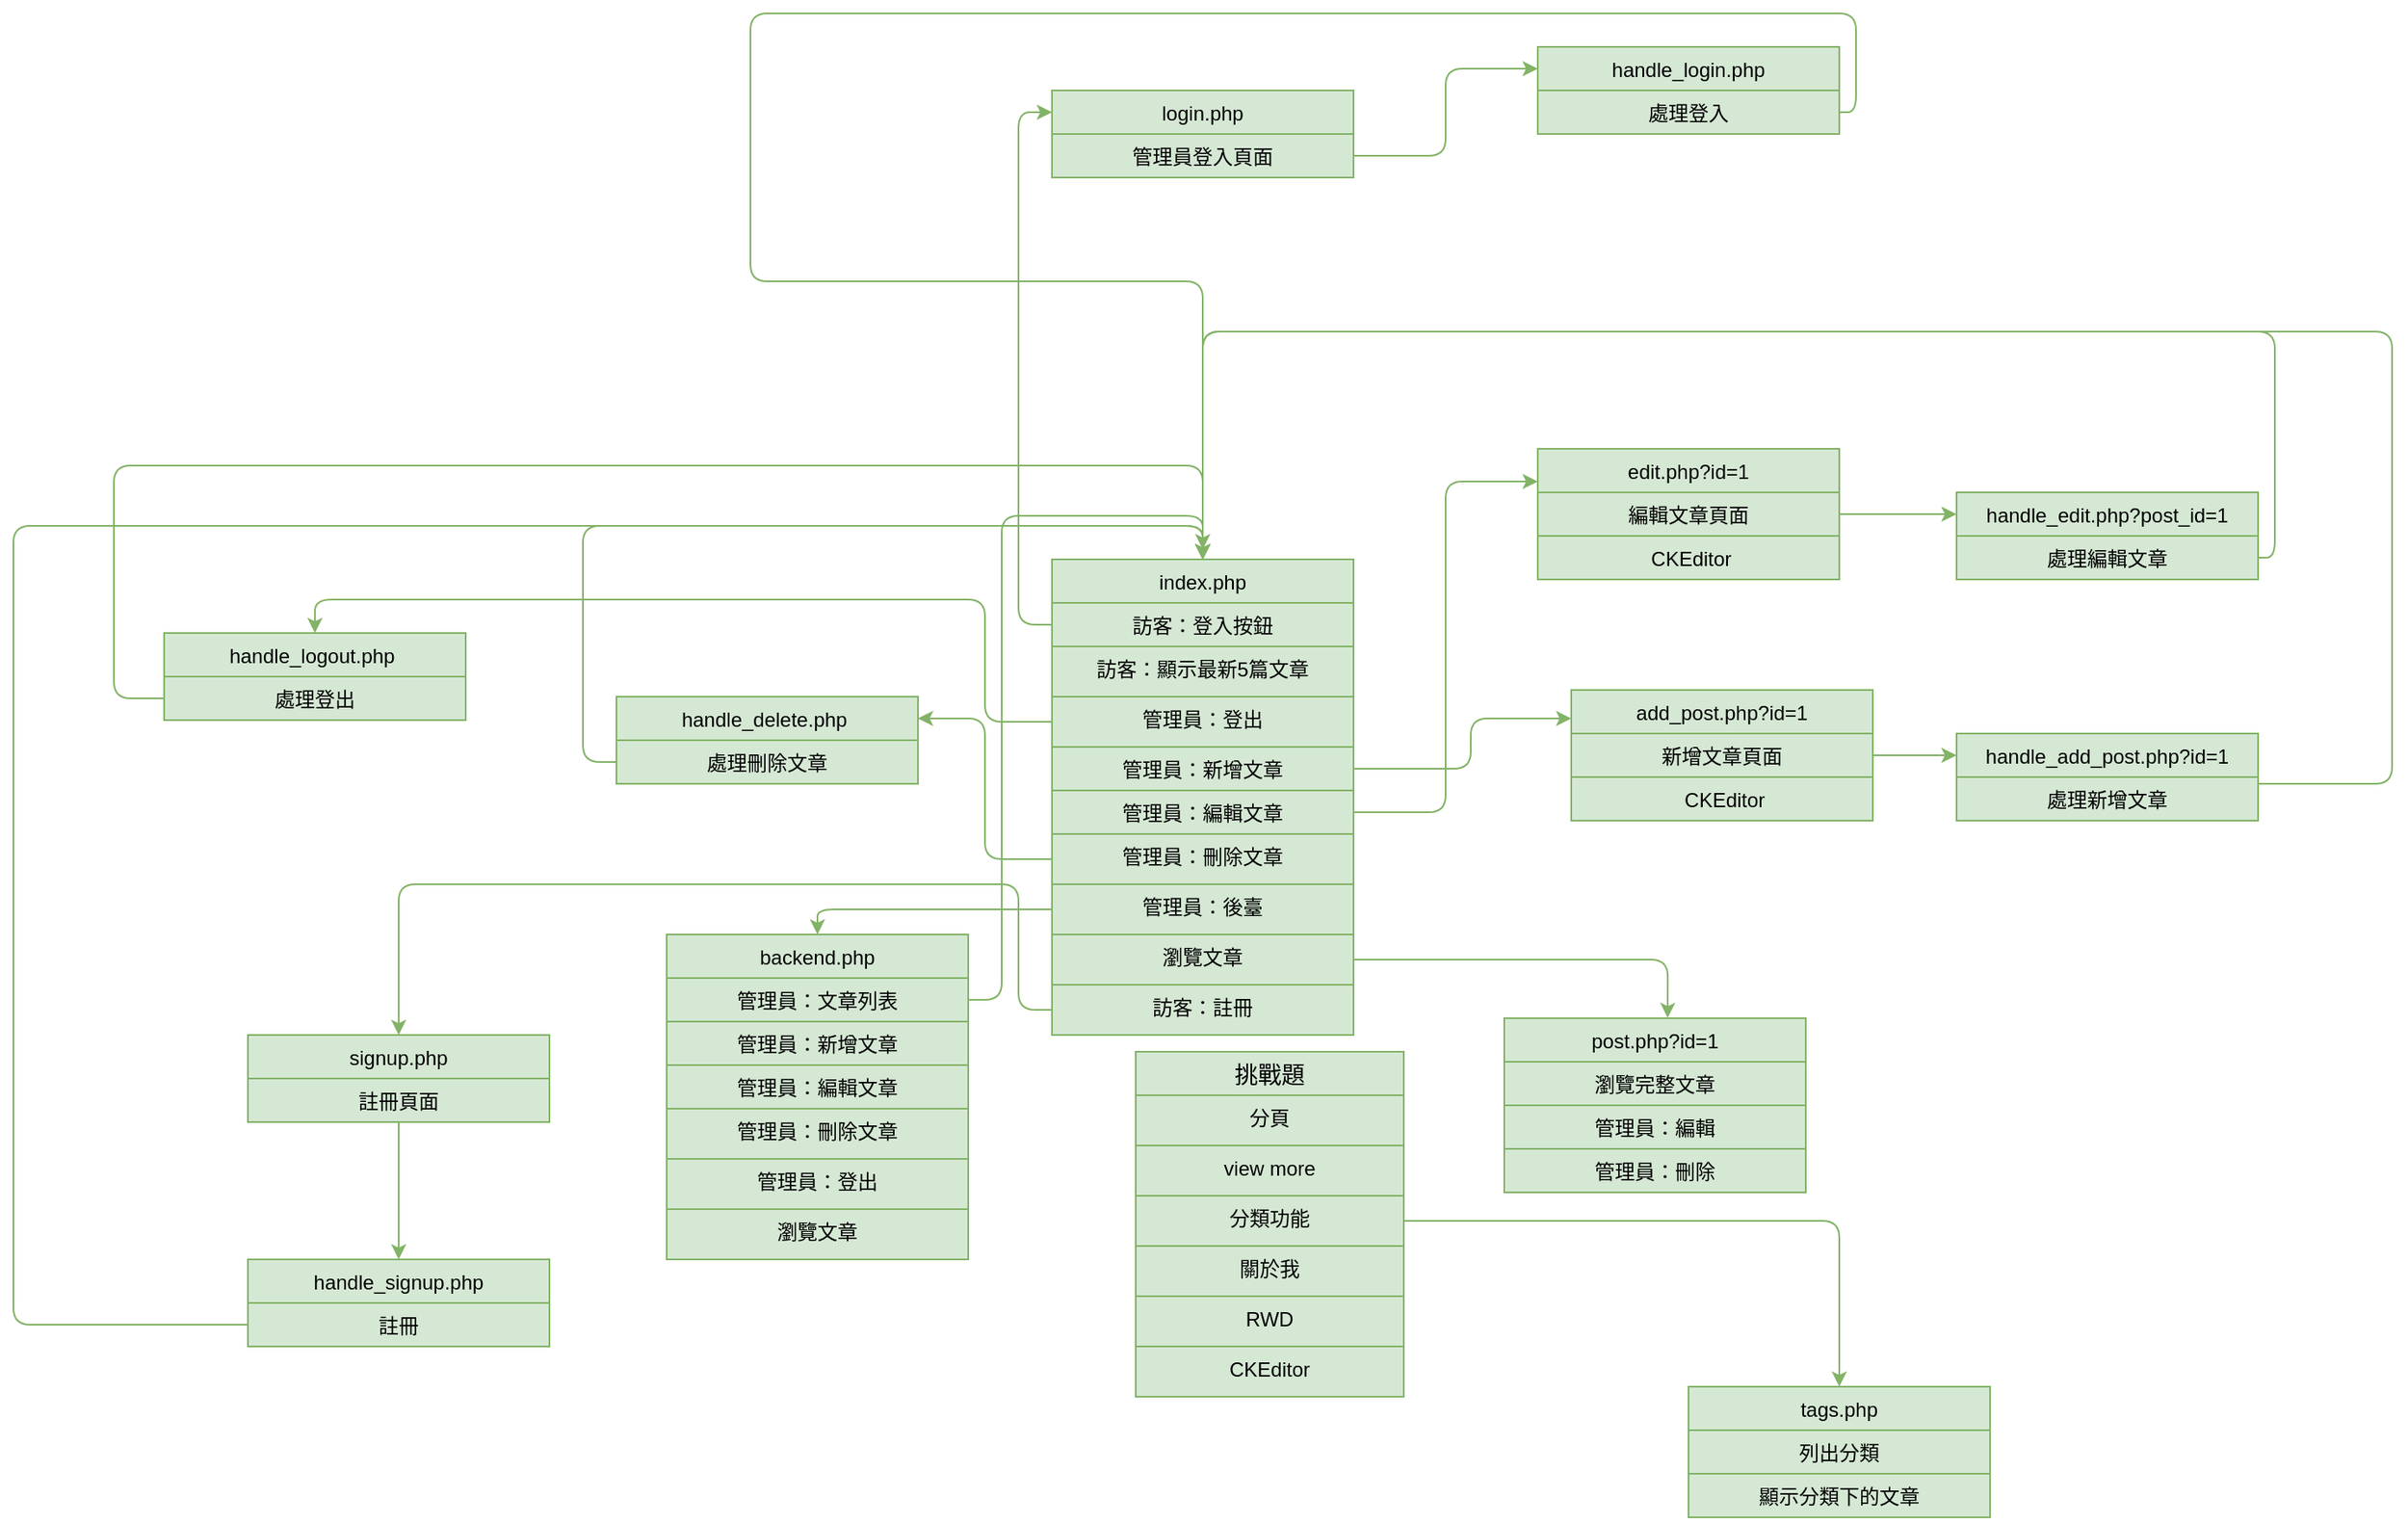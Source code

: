 <mxfile version="14.8.1" type="device" pages="2"><diagram id="R2lEEEUBdFMjLlhIrx00" name="網站架構"><mxGraphModel dx="1888" dy="636" grid="1" gridSize="10" guides="1" tooltips="1" connect="1" arrows="1" fold="1" page="1" pageScale="1" pageWidth="850" pageHeight="1100" math="0" shadow="0" extFonts="Permanent Marker^https://fonts.googleapis.com/css?family=Permanent+Marker"><root><mxCell id="0"/><mxCell id="1" parent="0"/><mxCell id="RwLB8uey83T-ippeJA4s-29" value="index.php" style="swimlane;fontStyle=0;childLayout=stackLayout;horizontal=1;startSize=26;horizontalStack=0;resizeParent=1;resizeParentMax=0;resizeLast=0;collapsible=1;marginBottom=0;labelBackgroundColor=none;verticalAlign=middle;strokeColor=#82b366;align=center;fillColor=#D5E8D4;" parent="1" vertex="1"><mxGeometry x="310" y="416" width="180" height="284" as="geometry"/></mxCell><mxCell id="RwLB8uey83T-ippeJA4s-30" value="訪客：登入按鈕" style="text;strokeColor=#82b366;align=center;verticalAlign=top;spacingLeft=4;spacingRight=4;overflow=hidden;rotatable=0;points=[[0,0.5],[1,0.5]];portConstraint=eastwest;horizontal=1;fillColor=#D5E8D4;" parent="RwLB8uey83T-ippeJA4s-29" vertex="1"><mxGeometry y="26" width="180" height="26" as="geometry"/></mxCell><mxCell id="RwLB8uey83T-ippeJA4s-135" value="訪客：顯示最新5篇文章" style="text;spacingLeft=4;spacingRight=4;overflow=hidden;rotatable=0;points=[[0,0.5],[1,0.5]];portConstraint=eastwest;fontSize=12;verticalAlign=top;fillColor=#D5E8D4;align=center;strokeColor=#82B366;" parent="RwLB8uey83T-ippeJA4s-29" vertex="1"><mxGeometry y="52" width="180" height="30" as="geometry"/></mxCell><mxCell id="RwLB8uey83T-ippeJA4s-160" value="管理員：登出" style="text;spacingLeft=4;spacingRight=4;overflow=hidden;rotatable=0;points=[[0,0.5],[1,0.5]];portConstraint=eastwest;fontSize=12;verticalAlign=top;fillColor=#D5E8D4;align=center;strokeColor=#82B366;" parent="RwLB8uey83T-ippeJA4s-29" vertex="1"><mxGeometry y="82" width="180" height="30" as="geometry"/></mxCell><mxCell id="RwLB8uey83T-ippeJA4s-31" value="管理員：新增文章" style="text;strokeColor=#82b366;align=center;verticalAlign=top;spacingLeft=4;spacingRight=4;overflow=hidden;rotatable=0;points=[[0,0.5],[1,0.5]];portConstraint=eastwest;horizontal=1;fillColor=#D5E8D4;" parent="RwLB8uey83T-ippeJA4s-29" vertex="1"><mxGeometry y="112" width="180" height="26" as="geometry"/></mxCell><mxCell id="RwLB8uey83T-ippeJA4s-32" value="管理員：編輯文章" style="text;strokeColor=#82b366;align=center;verticalAlign=top;spacingLeft=4;spacingRight=4;overflow=hidden;rotatable=0;points=[[0,0.5],[1,0.5]];portConstraint=eastwest;horizontal=1;fillColor=#D5E8D4;" parent="RwLB8uey83T-ippeJA4s-29" vertex="1"><mxGeometry y="138" width="180" height="26" as="geometry"/></mxCell><mxCell id="RwLB8uey83T-ippeJA4s-59" value="管理員：刪除文章" style="text;spacingLeft=4;spacingRight=4;overflow=hidden;rotatable=0;points=[[0,0.5],[1,0.5]];portConstraint=eastwest;fontSize=12;verticalAlign=top;fillColor=#D5E8D4;align=center;strokeColor=#82B366;" parent="RwLB8uey83T-ippeJA4s-29" vertex="1"><mxGeometry y="164" width="180" height="30" as="geometry"/></mxCell><mxCell id="RwLB8uey83T-ippeJA4s-144" value="管理員：後臺" style="text;spacingLeft=4;spacingRight=4;overflow=hidden;rotatable=0;points=[[0,0.5],[1,0.5]];portConstraint=eastwest;fontSize=12;verticalAlign=top;fillColor=#D5E8D4;align=center;strokeColor=#82B366;" parent="RwLB8uey83T-ippeJA4s-29" vertex="1"><mxGeometry y="194" width="180" height="30" as="geometry"/></mxCell><mxCell id="RwLB8uey83T-ippeJA4s-165" value="瀏覽文章" style="text;spacingLeft=4;spacingRight=4;overflow=hidden;rotatable=0;points=[[0,0.5],[1,0.5]];portConstraint=eastwest;fontSize=12;verticalAlign=top;fillColor=#D5E8D4;align=center;strokeColor=#82B366;" parent="RwLB8uey83T-ippeJA4s-29" vertex="1"><mxGeometry y="224" width="180" height="30" as="geometry"/></mxCell><mxCell id="0w_MD0FlhSMhNovLp6WQ-1" value="訪客：註冊" style="text;spacingLeft=4;spacingRight=4;overflow=hidden;rotatable=0;points=[[0,0.5],[1,0.5]];portConstraint=eastwest;fontSize=12;verticalAlign=top;fillColor=#D5E8D4;align=center;strokeColor=#82B366;" vertex="1" parent="RwLB8uey83T-ippeJA4s-29"><mxGeometry y="254" width="180" height="30" as="geometry"/></mxCell><mxCell id="RwLB8uey83T-ippeJA4s-62" value="login.php" style="swimlane;fontStyle=0;childLayout=stackLayout;horizontal=1;startSize=26;horizontalStack=0;resizeParent=1;resizeParentMax=0;resizeLast=0;collapsible=1;marginBottom=0;labelBackgroundColor=none;verticalAlign=middle;strokeColor=#82b366;align=center;fillColor=#D5E8D4;" parent="1" vertex="1"><mxGeometry x="310" y="136" width="180" height="52" as="geometry"/></mxCell><mxCell id="RwLB8uey83T-ippeJA4s-63" value="管理員登入頁面" style="text;strokeColor=#82b366;align=center;verticalAlign=top;spacingLeft=4;spacingRight=4;overflow=hidden;rotatable=0;points=[[0,0.5],[1,0.5]];portConstraint=eastwest;horizontal=1;fillColor=#D5E8D4;" parent="RwLB8uey83T-ippeJA4s-62" vertex="1"><mxGeometry y="26" width="180" height="26" as="geometry"/></mxCell><mxCell id="RwLB8uey83T-ippeJA4s-74" value="" style="edgeStyle=elbowEdgeStyle;elbow=vertical;endArrow=classic;html=1;startSize=26;strokeColor=#82B366;entryX=0;entryY=0.25;entryDx=0;entryDy=0;exitX=0;exitY=0.5;exitDx=0;exitDy=0;" parent="1" source="RwLB8uey83T-ippeJA4s-30" target="RwLB8uey83T-ippeJA4s-62" edge="1"><mxGeometry width="50" height="50" relative="1" as="geometry"><mxPoint x="260" y="162" as="sourcePoint"/><mxPoint x="450" y="220" as="targetPoint"/><Array as="points"><mxPoint x="290" y="149"/></Array></mxGeometry></mxCell><mxCell id="RwLB8uey83T-ippeJA4s-75" value="handle_login.php" style="swimlane;fontStyle=0;childLayout=stackLayout;horizontal=1;startSize=26;horizontalStack=0;resizeParent=1;resizeParentMax=0;resizeLast=0;collapsible=1;marginBottom=0;labelBackgroundColor=none;verticalAlign=middle;strokeColor=#82b366;align=center;fillColor=#D5E8D4;" parent="1" vertex="1"><mxGeometry x="600" y="110" width="180" height="52" as="geometry"/></mxCell><mxCell id="RwLB8uey83T-ippeJA4s-76" value="處理登入" style="text;strokeColor=#82b366;align=center;verticalAlign=top;spacingLeft=4;spacingRight=4;overflow=hidden;rotatable=0;points=[[0,0.5],[1,0.5]];portConstraint=eastwest;horizontal=1;fillColor=#D5E8D4;" parent="RwLB8uey83T-ippeJA4s-75" vertex="1"><mxGeometry y="26" width="180" height="26" as="geometry"/></mxCell><mxCell id="RwLB8uey83T-ippeJA4s-77" value="" style="edgeStyle=orthogonalEdgeStyle;rounded=1;orthogonalLoop=1;jettySize=auto;html=1;endArrow=classic;endFill=1;startSize=26;strokeColor=#82B366;entryX=0;entryY=0.25;entryDx=0;entryDy=0;" parent="1" source="RwLB8uey83T-ippeJA4s-63" target="RwLB8uey83T-ippeJA4s-75" edge="1"><mxGeometry relative="1" as="geometry"/></mxCell><mxCell id="RwLB8uey83T-ippeJA4s-82" style="edgeStyle=orthogonalEdgeStyle;rounded=1;orthogonalLoop=1;jettySize=auto;html=1;entryX=0.5;entryY=0;entryDx=0;entryDy=0;endArrow=classic;endFill=1;startSize=26;strokeColor=#82B366;" parent="1" source="RwLB8uey83T-ippeJA4s-76" target="RwLB8uey83T-ippeJA4s-29" edge="1"><mxGeometry relative="1" as="geometry"><Array as="points"><mxPoint x="790" y="149"/><mxPoint x="790" y="90"/><mxPoint x="130" y="90"/><mxPoint x="130" y="250"/><mxPoint x="400" y="250"/></Array></mxGeometry></mxCell><mxCell id="RwLB8uey83T-ippeJA4s-83" value="edit.php?id=1" style="swimlane;fontStyle=0;childLayout=stackLayout;horizontal=1;startSize=26;horizontalStack=0;resizeParent=1;resizeParentMax=0;resizeLast=0;collapsible=1;marginBottom=0;labelBackgroundColor=none;verticalAlign=middle;strokeColor=#82b366;align=center;fillColor=#D5E8D4;" parent="1" vertex="1"><mxGeometry x="600" y="350" width="180" height="78" as="geometry"/></mxCell><mxCell id="RwLB8uey83T-ippeJA4s-84" value="編輯文章頁面" style="text;strokeColor=#82b366;align=center;verticalAlign=top;spacingLeft=4;spacingRight=4;overflow=hidden;rotatable=0;points=[[0,0.5],[1,0.5]];portConstraint=eastwest;horizontal=1;fillColor=#D5E8D4;" parent="RwLB8uey83T-ippeJA4s-83" vertex="1"><mxGeometry y="26" width="180" height="26" as="geometry"/></mxCell><mxCell id="RwLB8uey83T-ippeJA4s-128" value=" CKEditor" style="text;strokeColor=#82b366;align=center;verticalAlign=top;spacingLeft=4;spacingRight=4;overflow=hidden;rotatable=0;points=[[0,0.5],[1,0.5]];portConstraint=eastwest;horizontal=1;fillColor=#D5E8D4;" parent="RwLB8uey83T-ippeJA4s-83" vertex="1"><mxGeometry y="52" width="180" height="26" as="geometry"/></mxCell><mxCell id="RwLB8uey83T-ippeJA4s-105" style="edgeStyle=orthogonalEdgeStyle;rounded=1;orthogonalLoop=1;jettySize=auto;html=1;exitX=1;exitY=0.5;exitDx=0;exitDy=0;endArrow=classic;endFill=1;startSize=26;strokeColor=#82B366;entryX=0;entryY=0.25;entryDx=0;entryDy=0;" parent="1" source="RwLB8uey83T-ippeJA4s-32" target="RwLB8uey83T-ippeJA4s-83" edge="1"><mxGeometry relative="1" as="geometry"/></mxCell><mxCell id="RwLB8uey83T-ippeJA4s-111" style="edgeStyle=orthogonalEdgeStyle;rounded=1;orthogonalLoop=1;jettySize=auto;html=1;entryX=0.5;entryY=0;entryDx=0;entryDy=0;endArrow=classic;endFill=1;startSize=26;strokeColor=#82B366;exitX=1;exitY=0.75;exitDx=0;exitDy=0;" parent="1" source="RwLB8uey83T-ippeJA4s-107" target="RwLB8uey83T-ippeJA4s-29" edge="1"><mxGeometry relative="1" as="geometry"><Array as="points"><mxPoint x="1040" y="415"/><mxPoint x="1040" y="280"/><mxPoint x="400" y="280"/></Array></mxGeometry></mxCell><mxCell id="RwLB8uey83T-ippeJA4s-107" value="handle_edit.php?post_id=1" style="swimlane;fontStyle=0;childLayout=stackLayout;horizontal=1;startSize=26;horizontalStack=0;resizeParent=1;resizeParentMax=0;resizeLast=0;collapsible=1;marginBottom=0;labelBackgroundColor=none;verticalAlign=middle;strokeColor=#82b366;align=center;fillColor=#D5E8D4;" parent="1" vertex="1"><mxGeometry x="850" y="376" width="180" height="52" as="geometry"/></mxCell><mxCell id="RwLB8uey83T-ippeJA4s-108" value="處理編輯文章" style="text;strokeColor=#82b366;align=center;verticalAlign=top;spacingLeft=4;spacingRight=4;overflow=hidden;rotatable=0;points=[[0,0.5],[1,0.5]];portConstraint=eastwest;horizontal=1;fillColor=#D5E8D4;" parent="RwLB8uey83T-ippeJA4s-107" vertex="1"><mxGeometry y="26" width="180" height="26" as="geometry"/></mxCell><mxCell id="RwLB8uey83T-ippeJA4s-109" style="edgeStyle=orthogonalEdgeStyle;rounded=1;orthogonalLoop=1;jettySize=auto;html=1;entryX=0;entryY=0.25;entryDx=0;entryDy=0;endArrow=classic;endFill=1;startSize=26;strokeColor=#82B366;" parent="1" source="RwLB8uey83T-ippeJA4s-84" target="RwLB8uey83T-ippeJA4s-107" edge="1"><mxGeometry relative="1" as="geometry"/></mxCell><mxCell id="RwLB8uey83T-ippeJA4s-112" value="handle_delete.php " style="swimlane;fontStyle=0;childLayout=stackLayout;horizontal=1;startSize=26;horizontalStack=0;resizeParent=1;resizeParentMax=0;resizeLast=0;collapsible=1;marginBottom=0;labelBackgroundColor=none;verticalAlign=middle;strokeColor=#82b366;align=center;fillColor=#D5E8D4;" parent="1" vertex="1"><mxGeometry x="50" y="498" width="180" height="52" as="geometry"/></mxCell><mxCell id="RwLB8uey83T-ippeJA4s-113" value="處理刪除文章" style="text;strokeColor=#82b366;align=center;verticalAlign=top;spacingLeft=4;spacingRight=4;overflow=hidden;rotatable=0;points=[[0,0.5],[1,0.5]];portConstraint=eastwest;horizontal=1;fillColor=#D5E8D4;" parent="RwLB8uey83T-ippeJA4s-112" vertex="1"><mxGeometry y="26" width="180" height="26" as="geometry"/></mxCell><mxCell id="RwLB8uey83T-ippeJA4s-114" style="edgeStyle=orthogonalEdgeStyle;rounded=1;orthogonalLoop=1;jettySize=auto;html=1;exitX=0;exitY=0.5;exitDx=0;exitDy=0;entryX=1;entryY=0.25;entryDx=0;entryDy=0;endArrow=classic;endFill=1;startSize=26;strokeColor=#82B366;" parent="1" source="RwLB8uey83T-ippeJA4s-59" target="RwLB8uey83T-ippeJA4s-112" edge="1"><mxGeometry relative="1" as="geometry"/></mxCell><mxCell id="RwLB8uey83T-ippeJA4s-115" style="edgeStyle=orthogonalEdgeStyle;rounded=1;orthogonalLoop=1;jettySize=auto;html=1;entryX=0.5;entryY=0;entryDx=0;entryDy=0;endArrow=classic;endFill=1;startSize=26;strokeColor=#82B366;" parent="1" source="RwLB8uey83T-ippeJA4s-113" target="RwLB8uey83T-ippeJA4s-29" edge="1"><mxGeometry relative="1" as="geometry"><Array as="points"><mxPoint x="30" y="537"/><mxPoint x="30" y="396"/><mxPoint x="400" y="396"/></Array></mxGeometry></mxCell><mxCell id="RwLB8uey83T-ippeJA4s-119" value="add_post.php?id=1" style="swimlane;fontStyle=0;childLayout=stackLayout;horizontal=1;startSize=26;horizontalStack=0;resizeParent=1;resizeParentMax=0;resizeLast=0;collapsible=1;marginBottom=0;labelBackgroundColor=none;verticalAlign=middle;strokeColor=#82b366;align=center;fillColor=#D5E8D4;" parent="1" vertex="1"><mxGeometry x="620" y="494" width="180" height="78" as="geometry"/></mxCell><mxCell id="RwLB8uey83T-ippeJA4s-120" value="新增文章頁面" style="text;strokeColor=#82b366;align=center;verticalAlign=top;spacingLeft=4;spacingRight=4;overflow=hidden;rotatable=0;points=[[0,0.5],[1,0.5]];portConstraint=eastwest;horizontal=1;fillColor=#D5E8D4;" parent="RwLB8uey83T-ippeJA4s-119" vertex="1"><mxGeometry y="26" width="180" height="26" as="geometry"/></mxCell><mxCell id="RwLB8uey83T-ippeJA4s-129" value=" CKEditor" style="text;strokeColor=#82b366;align=center;verticalAlign=top;spacingLeft=4;spacingRight=4;overflow=hidden;rotatable=0;points=[[0,0.5],[1,0.5]];portConstraint=eastwest;horizontal=1;fillColor=#D5E8D4;" parent="RwLB8uey83T-ippeJA4s-119" vertex="1"><mxGeometry y="52" width="180" height="26" as="geometry"/></mxCell><mxCell id="RwLB8uey83T-ippeJA4s-121" value="handle_add_post.php?id=1" style="swimlane;fontStyle=0;childLayout=stackLayout;horizontal=1;startSize=26;horizontalStack=0;resizeParent=1;resizeParentMax=0;resizeLast=0;collapsible=1;marginBottom=0;labelBackgroundColor=none;verticalAlign=middle;strokeColor=#82b366;align=center;fillColor=#D5E8D4;" parent="1" vertex="1"><mxGeometry x="850" y="520" width="180" height="52" as="geometry"/></mxCell><mxCell id="RwLB8uey83T-ippeJA4s-122" value="處理新增文章" style="text;strokeColor=#82b366;align=center;verticalAlign=top;spacingLeft=4;spacingRight=4;overflow=hidden;rotatable=0;points=[[0,0.5],[1,0.5]];portConstraint=eastwest;horizontal=1;fillColor=#D5E8D4;" parent="RwLB8uey83T-ippeJA4s-121" vertex="1"><mxGeometry y="26" width="180" height="26" as="geometry"/></mxCell><mxCell id="RwLB8uey83T-ippeJA4s-123" style="edgeStyle=orthogonalEdgeStyle;rounded=1;orthogonalLoop=1;jettySize=auto;html=1;entryX=0;entryY=0.25;entryDx=0;entryDy=0;endArrow=classic;endFill=1;startSize=26;strokeColor=#82B366;" parent="1" source="RwLB8uey83T-ippeJA4s-120" target="RwLB8uey83T-ippeJA4s-121" edge="1"><mxGeometry relative="1" as="geometry"/></mxCell><mxCell id="RwLB8uey83T-ippeJA4s-125" style="edgeStyle=orthogonalEdgeStyle;rounded=1;orthogonalLoop=1;jettySize=auto;html=1;entryX=0.5;entryY=0;entryDx=0;entryDy=0;endArrow=classic;endFill=1;startSize=26;strokeColor=#82B366;" parent="1" source="RwLB8uey83T-ippeJA4s-122" target="RwLB8uey83T-ippeJA4s-29" edge="1"><mxGeometry relative="1" as="geometry"><Array as="points"><mxPoint x="1110" y="550"/><mxPoint x="1110" y="280"/><mxPoint x="400" y="280"/></Array></mxGeometry></mxCell><mxCell id="RwLB8uey83T-ippeJA4s-126" style="edgeStyle=orthogonalEdgeStyle;rounded=1;orthogonalLoop=1;jettySize=auto;html=1;endArrow=classic;endFill=1;startSize=26;strokeColor=#82B366;exitX=1;exitY=0.5;exitDx=0;exitDy=0;" parent="1" source="RwLB8uey83T-ippeJA4s-31" edge="1"><mxGeometry relative="1" as="geometry"><mxPoint x="620" y="511" as="targetPoint"/><Array as="points"><mxPoint x="560" y="541"/><mxPoint x="560" y="511"/></Array></mxGeometry></mxCell><mxCell id="RwLB8uey83T-ippeJA4s-136" value="挑戰題" style="swimlane;fontStyle=0;childLayout=stackLayout;horizontal=1;startSize=26;horizontalStack=0;resizeParent=1;resizeParentMax=0;resizeLast=0;collapsible=1;marginBottom=0;align=center;fontSize=14;strokeColor=#82B366;fillColor=#D5E8D4;gradientColor=none;" parent="1" vertex="1"><mxGeometry x="360" y="710" width="160" height="206" as="geometry"/></mxCell><mxCell id="RwLB8uey83T-ippeJA4s-138" value="分頁" style="text;strokeColor=#82b366;fillColor=#d5e8d4;spacingLeft=4;spacingRight=4;overflow=hidden;rotatable=0;points=[[0,0.5],[1,0.5]];portConstraint=eastwest;fontSize=12;align=center;" parent="RwLB8uey83T-ippeJA4s-136" vertex="1"><mxGeometry y="26" width="160" height="30" as="geometry"/></mxCell><mxCell id="RwLB8uey83T-ippeJA4s-140" value="view more" style="text;strokeColor=#82b366;fillColor=#d5e8d4;spacingLeft=4;spacingRight=4;overflow=hidden;rotatable=0;points=[[0,0.5],[1,0.5]];portConstraint=eastwest;fontSize=12;align=center;" parent="RwLB8uey83T-ippeJA4s-136" vertex="1"><mxGeometry y="56" width="160" height="30" as="geometry"/></mxCell><mxCell id="RwLB8uey83T-ippeJA4s-141" value="分類功能" style="text;strokeColor=#82b366;fillColor=#d5e8d4;spacingLeft=4;spacingRight=4;overflow=hidden;rotatable=0;points=[[0,0.5],[1,0.5]];portConstraint=eastwest;fontSize=12;align=center;" parent="RwLB8uey83T-ippeJA4s-136" vertex="1"><mxGeometry y="86" width="160" height="30" as="geometry"/></mxCell><mxCell id="RwLB8uey83T-ippeJA4s-137" value="關於我" style="text;strokeColor=#82b366;fillColor=#d5e8d4;spacingLeft=4;spacingRight=4;overflow=hidden;rotatable=0;points=[[0,0.5],[1,0.5]];portConstraint=eastwest;fontSize=12;align=center;" parent="RwLB8uey83T-ippeJA4s-136" vertex="1"><mxGeometry y="116" width="160" height="30" as="geometry"/></mxCell><mxCell id="RwLB8uey83T-ippeJA4s-139" value="RWD" style="text;strokeColor=#82b366;fillColor=#d5e8d4;spacingLeft=4;spacingRight=4;overflow=hidden;rotatable=0;points=[[0,0.5],[1,0.5]];portConstraint=eastwest;fontSize=12;align=center;" parent="RwLB8uey83T-ippeJA4s-136" vertex="1"><mxGeometry y="146" width="160" height="30" as="geometry"/></mxCell><mxCell id="RwLB8uey83T-ippeJA4s-142" value="CKEditor&#10;" style="text;strokeColor=#82b366;fillColor=#d5e8d4;spacingLeft=4;spacingRight=4;overflow=hidden;rotatable=0;points=[[0,0.5],[1,0.5]];portConstraint=eastwest;fontSize=12;align=center;" parent="RwLB8uey83T-ippeJA4s-136" vertex="1"><mxGeometry y="176" width="160" height="30" as="geometry"/></mxCell><mxCell id="RwLB8uey83T-ippeJA4s-145" value="backend.php" style="swimlane;fontStyle=0;childLayout=stackLayout;horizontal=1;startSize=26;horizontalStack=0;resizeParent=1;resizeParentMax=0;resizeLast=0;collapsible=1;marginBottom=0;labelBackgroundColor=none;verticalAlign=middle;strokeColor=#82b366;align=center;fillColor=#D5E8D4;" parent="1" vertex="1"><mxGeometry x="80" y="640" width="180" height="194" as="geometry"/></mxCell><mxCell id="RwLB8uey83T-ippeJA4s-158" value="管理員：文章列表" style="text;strokeColor=#82b366;align=center;verticalAlign=top;spacingLeft=4;spacingRight=4;overflow=hidden;rotatable=0;points=[[0,0.5],[1,0.5]];portConstraint=eastwest;horizontal=1;fillColor=#D5E8D4;" parent="RwLB8uey83T-ippeJA4s-145" vertex="1"><mxGeometry y="26" width="180" height="26" as="geometry"/></mxCell><mxCell id="RwLB8uey83T-ippeJA4s-148" value="管理員：新增文章" style="text;strokeColor=#82b366;align=center;verticalAlign=top;spacingLeft=4;spacingRight=4;overflow=hidden;rotatable=0;points=[[0,0.5],[1,0.5]];portConstraint=eastwest;horizontal=1;fillColor=#D5E8D4;" parent="RwLB8uey83T-ippeJA4s-145" vertex="1"><mxGeometry y="52" width="180" height="26" as="geometry"/></mxCell><mxCell id="RwLB8uey83T-ippeJA4s-149" value="管理員：編輯文章" style="text;strokeColor=#82b366;align=center;verticalAlign=top;spacingLeft=4;spacingRight=4;overflow=hidden;rotatable=0;points=[[0,0.5],[1,0.5]];portConstraint=eastwest;horizontal=1;fillColor=#D5E8D4;" parent="RwLB8uey83T-ippeJA4s-145" vertex="1"><mxGeometry y="78" width="180" height="26" as="geometry"/></mxCell><mxCell id="RwLB8uey83T-ippeJA4s-150" value="管理員：刪除文章" style="text;spacingLeft=4;spacingRight=4;overflow=hidden;rotatable=0;points=[[0,0.5],[1,0.5]];portConstraint=eastwest;fontSize=12;verticalAlign=top;fillColor=#D5E8D4;align=center;strokeColor=#82B366;" parent="RwLB8uey83T-ippeJA4s-145" vertex="1"><mxGeometry y="104" width="180" height="30" as="geometry"/></mxCell><mxCell id="RwLB8uey83T-ippeJA4s-151" value="管理員：登出" style="text;spacingLeft=4;spacingRight=4;overflow=hidden;rotatable=0;points=[[0,0.5],[1,0.5]];portConstraint=eastwest;fontSize=12;verticalAlign=top;fillColor=#D5E8D4;align=center;strokeColor=#82B366;" parent="RwLB8uey83T-ippeJA4s-145" vertex="1"><mxGeometry y="134" width="180" height="30" as="geometry"/></mxCell><mxCell id="RwLB8uey83T-ippeJA4s-170" value="瀏覽文章" style="text;spacingLeft=4;spacingRight=4;overflow=hidden;rotatable=0;points=[[0,0.5],[1,0.5]];portConstraint=eastwest;fontSize=12;verticalAlign=top;fillColor=#D5E8D4;align=center;strokeColor=#82B366;" parent="RwLB8uey83T-ippeJA4s-145" vertex="1"><mxGeometry y="164" width="180" height="30" as="geometry"/></mxCell><mxCell id="RwLB8uey83T-ippeJA4s-152" style="edgeStyle=orthogonalEdgeStyle;rounded=1;orthogonalLoop=1;jettySize=auto;html=1;entryX=0.5;entryY=0;entryDx=0;entryDy=0;endArrow=classic;endFill=1;startSize=26;strokeColor=#82B366;exitX=0;exitY=0.5;exitDx=0;exitDy=0;" parent="1" source="RwLB8uey83T-ippeJA4s-144" target="RwLB8uey83T-ippeJA4s-145" edge="1"><mxGeometry relative="1" as="geometry"><Array as="points"><mxPoint x="170" y="625"/></Array></mxGeometry></mxCell><mxCell id="RwLB8uey83T-ippeJA4s-159" style="edgeStyle=orthogonalEdgeStyle;rounded=1;orthogonalLoop=1;jettySize=auto;html=1;endArrow=classic;endFill=1;startSize=26;strokeColor=#82B366;" parent="1" source="RwLB8uey83T-ippeJA4s-158" edge="1"><mxGeometry relative="1" as="geometry"><mxPoint x="400" y="410" as="targetPoint"/><Array as="points"><mxPoint x="280" y="679"/><mxPoint x="280" y="390"/><mxPoint x="400" y="390"/></Array></mxGeometry></mxCell><mxCell id="RwLB8uey83T-ippeJA4s-161" value="handle_logout.php " style="swimlane;fontStyle=0;childLayout=stackLayout;horizontal=1;startSize=26;horizontalStack=0;resizeParent=1;resizeParentMax=0;resizeLast=0;collapsible=1;marginBottom=0;labelBackgroundColor=none;verticalAlign=middle;strokeColor=#82b366;align=center;fillColor=#D5E8D4;" parent="1" vertex="1"><mxGeometry x="-220" y="460" width="180" height="52" as="geometry"/></mxCell><mxCell id="RwLB8uey83T-ippeJA4s-162" value="處理登出" style="text;strokeColor=#82b366;align=center;verticalAlign=top;spacingLeft=4;spacingRight=4;overflow=hidden;rotatable=0;points=[[0,0.5],[1,0.5]];portConstraint=eastwest;horizontal=1;fillColor=#D5E8D4;" parent="RwLB8uey83T-ippeJA4s-161" vertex="1"><mxGeometry y="26" width="180" height="26" as="geometry"/></mxCell><mxCell id="RwLB8uey83T-ippeJA4s-163" style="edgeStyle=orthogonalEdgeStyle;rounded=1;orthogonalLoop=1;jettySize=auto;html=1;entryX=0.5;entryY=0;entryDx=0;entryDy=0;endArrow=classic;endFill=1;startSize=26;strokeColor=#82B366;exitX=0;exitY=0.5;exitDx=0;exitDy=0;" parent="1" source="RwLB8uey83T-ippeJA4s-160" target="RwLB8uey83T-ippeJA4s-161" edge="1"><mxGeometry relative="1" as="geometry"><Array as="points"><mxPoint x="270" y="513"/><mxPoint x="270" y="440"/><mxPoint x="-130" y="440"/></Array></mxGeometry></mxCell><mxCell id="RwLB8uey83T-ippeJA4s-164" style="edgeStyle=orthogonalEdgeStyle;rounded=1;orthogonalLoop=1;jettySize=auto;html=1;entryX=0.5;entryY=0;entryDx=0;entryDy=0;endArrow=classic;endFill=1;startSize=26;strokeColor=#82B366;exitX=0;exitY=0.5;exitDx=0;exitDy=0;" parent="1" source="RwLB8uey83T-ippeJA4s-162" target="RwLB8uey83T-ippeJA4s-29" edge="1"><mxGeometry relative="1" as="geometry"><Array as="points"><mxPoint x="-250" y="499"/><mxPoint x="-250" y="360"/><mxPoint x="400" y="360"/></Array></mxGeometry></mxCell><mxCell id="RwLB8uey83T-ippeJA4s-166" value="post.php?id=1" style="swimlane;fontStyle=0;childLayout=stackLayout;horizontal=1;startSize=26;horizontalStack=0;resizeParent=1;resizeParentMax=0;resizeLast=0;collapsible=1;marginBottom=0;labelBackgroundColor=none;verticalAlign=middle;strokeColor=#82b366;align=center;fillColor=#D5E8D4;" parent="1" vertex="1"><mxGeometry x="580" y="690" width="180" height="104" as="geometry"/></mxCell><mxCell id="RwLB8uey83T-ippeJA4s-167" value="瀏覽完整文章" style="text;strokeColor=#82b366;align=center;verticalAlign=top;spacingLeft=4;spacingRight=4;overflow=hidden;rotatable=0;points=[[0,0.5],[1,0.5]];portConstraint=eastwest;horizontal=1;fillColor=#D5E8D4;" parent="RwLB8uey83T-ippeJA4s-166" vertex="1"><mxGeometry y="26" width="180" height="26" as="geometry"/></mxCell><mxCell id="RwLB8uey83T-ippeJA4s-168" value="管理員：編輯" style="text;strokeColor=#82b366;align=center;verticalAlign=top;spacingLeft=4;spacingRight=4;overflow=hidden;rotatable=0;points=[[0,0.5],[1,0.5]];portConstraint=eastwest;horizontal=1;fillColor=#D5E8D4;" parent="RwLB8uey83T-ippeJA4s-166" vertex="1"><mxGeometry y="52" width="180" height="26" as="geometry"/></mxCell><mxCell id="RwLB8uey83T-ippeJA4s-169" value="管理員：刪除" style="text;strokeColor=#82b366;align=center;verticalAlign=top;spacingLeft=4;spacingRight=4;overflow=hidden;rotatable=0;points=[[0,0.5],[1,0.5]];portConstraint=eastwest;horizontal=1;fillColor=#D5E8D4;" parent="RwLB8uey83T-ippeJA4s-166" vertex="1"><mxGeometry y="78" width="180" height="26" as="geometry"/></mxCell><mxCell id="RwLB8uey83T-ippeJA4s-171" style="edgeStyle=orthogonalEdgeStyle;rounded=1;orthogonalLoop=1;jettySize=auto;html=1;entryX=0.542;entryY=-0.002;entryDx=0;entryDy=0;entryPerimeter=0;endArrow=classic;endFill=1;startSize=26;strokeColor=#82B366;" parent="1" source="RwLB8uey83T-ippeJA4s-165" target="RwLB8uey83T-ippeJA4s-166" edge="1"><mxGeometry relative="1" as="geometry"/></mxCell><mxCell id="0w_MD0FlhSMhNovLp6WQ-9" style="edgeStyle=orthogonalEdgeStyle;rounded=0;orthogonalLoop=1;jettySize=auto;html=1;strokeColor=#82B366;" edge="1" parent="1" source="0w_MD0FlhSMhNovLp6WQ-2" target="0w_MD0FlhSMhNovLp6WQ-7"><mxGeometry relative="1" as="geometry"/></mxCell><mxCell id="0w_MD0FlhSMhNovLp6WQ-2" value="signup.php" style="swimlane;fontStyle=0;childLayout=stackLayout;horizontal=1;startSize=26;horizontalStack=0;resizeParent=1;resizeParentMax=0;resizeLast=0;collapsible=1;marginBottom=0;labelBackgroundColor=none;verticalAlign=middle;strokeColor=#82b366;align=center;fillColor=#D5E8D4;" vertex="1" parent="1"><mxGeometry x="-170" y="700" width="180" height="52" as="geometry"/></mxCell><mxCell id="0w_MD0FlhSMhNovLp6WQ-3" value="註冊頁面" style="text;strokeColor=#82b366;align=center;verticalAlign=top;spacingLeft=4;spacingRight=4;overflow=hidden;rotatable=0;points=[[0,0.5],[1,0.5]];portConstraint=eastwest;horizontal=1;fillColor=#D5E8D4;" vertex="1" parent="0w_MD0FlhSMhNovLp6WQ-2"><mxGeometry y="26" width="180" height="26" as="geometry"/></mxCell><mxCell id="0w_MD0FlhSMhNovLp6WQ-6" style="edgeStyle=orthogonalEdgeStyle;rounded=1;orthogonalLoop=1;jettySize=auto;html=1;entryX=0.5;entryY=0;entryDx=0;entryDy=0;exitX=0;exitY=0.5;exitDx=0;exitDy=0;strokeColor=#82B366;" edge="1" parent="1" source="0w_MD0FlhSMhNovLp6WQ-1" target="0w_MD0FlhSMhNovLp6WQ-2"><mxGeometry relative="1" as="geometry"><Array as="points"><mxPoint x="290" y="685"/><mxPoint x="290" y="610"/><mxPoint x="-80" y="610"/></Array></mxGeometry></mxCell><mxCell id="0w_MD0FlhSMhNovLp6WQ-7" value="handle_signup.php" style="swimlane;fontStyle=0;childLayout=stackLayout;horizontal=1;startSize=26;horizontalStack=0;resizeParent=1;resizeParentMax=0;resizeLast=0;collapsible=1;marginBottom=0;labelBackgroundColor=none;verticalAlign=middle;strokeColor=#82b366;align=center;fillColor=#D5E8D4;" vertex="1" parent="1"><mxGeometry x="-170" y="834" width="180" height="52" as="geometry"/></mxCell><mxCell id="0w_MD0FlhSMhNovLp6WQ-8" value="註冊" style="text;strokeColor=#82b366;align=center;verticalAlign=top;spacingLeft=4;spacingRight=4;overflow=hidden;rotatable=0;points=[[0,0.5],[1,0.5]];portConstraint=eastwest;horizontal=1;fillColor=#D5E8D4;" vertex="1" parent="0w_MD0FlhSMhNovLp6WQ-7"><mxGeometry y="26" width="180" height="26" as="geometry"/></mxCell><mxCell id="0w_MD0FlhSMhNovLp6WQ-10" style="edgeStyle=orthogonalEdgeStyle;rounded=1;orthogonalLoop=1;jettySize=auto;html=1;strokeColor=#82B366;entryX=0.5;entryY=0;entryDx=0;entryDy=0;" edge="1" parent="1" source="0w_MD0FlhSMhNovLp6WQ-8" target="RwLB8uey83T-ippeJA4s-29"><mxGeometry relative="1" as="geometry"><mxPoint x="-270" y="313.6" as="targetPoint"/><Array as="points"><mxPoint x="-310" y="873"/><mxPoint x="-310" y="396"/><mxPoint x="400" y="396"/></Array></mxGeometry></mxCell><mxCell id="0w_MD0FlhSMhNovLp6WQ-11" style="edgeStyle=orthogonalEdgeStyle;rounded=1;orthogonalLoop=1;jettySize=auto;html=1;strokeColor=#82B366;entryX=0.5;entryY=0;entryDx=0;entryDy=0;" edge="1" parent="1" source="RwLB8uey83T-ippeJA4s-141" target="0w_MD0FlhSMhNovLp6WQ-12"><mxGeometry relative="1" as="geometry"><mxPoint x="760" y="871" as="targetPoint"/></mxGeometry></mxCell><mxCell id="0w_MD0FlhSMhNovLp6WQ-12" value="tags.php" style="swimlane;fontStyle=0;childLayout=stackLayout;horizontal=1;startSize=26;horizontalStack=0;resizeParent=1;resizeParentMax=0;resizeLast=0;collapsible=1;marginBottom=0;labelBackgroundColor=none;verticalAlign=middle;strokeColor=#82b366;align=center;fillColor=#D5E8D4;" vertex="1" parent="1"><mxGeometry x="690" y="910" width="180" height="78" as="geometry"/></mxCell><mxCell id="0w_MD0FlhSMhNovLp6WQ-13" value="列出分類" style="text;strokeColor=#82b366;align=center;verticalAlign=top;spacingLeft=4;spacingRight=4;overflow=hidden;rotatable=0;points=[[0,0.5],[1,0.5]];portConstraint=eastwest;horizontal=1;fillColor=#D5E8D4;" vertex="1" parent="0w_MD0FlhSMhNovLp6WQ-12"><mxGeometry y="26" width="180" height="26" as="geometry"/></mxCell><mxCell id="0w_MD0FlhSMhNovLp6WQ-14" value="顯示分類下的文章" style="text;strokeColor=#82b366;align=center;verticalAlign=top;spacingLeft=4;spacingRight=4;overflow=hidden;rotatable=0;points=[[0,0.5],[1,0.5]];portConstraint=eastwest;horizontal=1;fillColor=#D5E8D4;" vertex="1" parent="0w_MD0FlhSMhNovLp6WQ-12"><mxGeometry y="52" width="180" height="26" as="geometry"/></mxCell></root></mxGraphModel></diagram><diagram id="T_QYNukkTeo4s9OJ-aUW" name="資料庫架構"><mxGraphModel dx="1038" dy="636" grid="1" gridSize="10" guides="1" tooltips="1" connect="1" arrows="1" fold="1" page="1" pageScale="1" pageWidth="827" pageHeight="1169" math="0" shadow="0"><root><mxCell id="sOsBOY67UibbdVVQBwzr-0"/><mxCell id="sOsBOY67UibbdVVQBwzr-1" parent="sOsBOY67UibbdVVQBwzr-0"/><mxCell id="HZSjHSgnrNi3fZTpmroo-0" value="members" style="shape=table;startSize=30;container=1;collapsible=1;childLayout=tableLayout;fixedRows=1;rowLines=0;fontStyle=1;align=center;resizeLast=1;strokeColor=#82B366;fillColor=#D5E8D4;gradientColor=none;" parent="sOsBOY67UibbdVVQBwzr-1" vertex="1"><mxGeometry x="100" y="360" width="260" height="180" as="geometry"/></mxCell><mxCell id="HZSjHSgnrNi3fZTpmroo-1" value="" style="shape=partialRectangle;collapsible=0;dropTarget=0;pointerEvents=0;fillColor=none;top=0;left=0;bottom=1;right=0;points=[[0,0.5],[1,0.5]];portConstraint=eastwest;align=center;" parent="HZSjHSgnrNi3fZTpmroo-0" vertex="1"><mxGeometry y="30" width="260" height="30" as="geometry"/></mxCell><mxCell id="HZSjHSgnrNi3fZTpmroo-2" value="PK" style="shape=partialRectangle;connectable=0;fillColor=none;top=0;left=0;bottom=0;right=0;fontStyle=1;overflow=hidden;align=center;" parent="HZSjHSgnrNi3fZTpmroo-1" vertex="1"><mxGeometry width="50" height="30" as="geometry"/></mxCell><mxCell id="HZSjHSgnrNi3fZTpmroo-3" value="id" style="shape=partialRectangle;connectable=0;fillColor=none;top=0;left=0;bottom=0;right=0;align=left;spacingLeft=6;fontStyle=5;overflow=hidden;" parent="HZSjHSgnrNi3fZTpmroo-1" vertex="1"><mxGeometry x="50" width="140" height="30" as="geometry"/></mxCell><mxCell id="HZSjHSgnrNi3fZTpmroo-13" value="int" style="shape=partialRectangle;connectable=0;fillColor=none;top=0;left=0;bottom=0;right=0;align=center;spacingLeft=6;fontStyle=5;overflow=hidden;" parent="HZSjHSgnrNi3fZTpmroo-1" vertex="1"><mxGeometry x="190" width="70" height="30" as="geometry"/></mxCell><mxCell id="HZSjHSgnrNi3fZTpmroo-4" value="" style="shape=partialRectangle;collapsible=0;dropTarget=0;pointerEvents=0;fillColor=none;top=0;left=0;bottom=0;right=0;points=[[0,0.5],[1,0.5]];portConstraint=eastwest;align=center;" parent="HZSjHSgnrNi3fZTpmroo-0" vertex="1"><mxGeometry y="60" width="260" height="30" as="geometry"/></mxCell><mxCell id="HZSjHSgnrNi3fZTpmroo-5" value="NN" style="shape=partialRectangle;connectable=0;fillColor=none;top=0;left=0;bottom=0;right=0;editable=1;overflow=hidden;align=center;" parent="HZSjHSgnrNi3fZTpmroo-4" vertex="1"><mxGeometry width="50" height="30" as="geometry"/></mxCell><mxCell id="HZSjHSgnrNi3fZTpmroo-6" value="username" style="shape=partialRectangle;connectable=0;fillColor=none;top=0;left=0;bottom=0;right=0;align=left;spacingLeft=6;overflow=hidden;" parent="HZSjHSgnrNi3fZTpmroo-4" vertex="1"><mxGeometry x="50" width="140" height="30" as="geometry"/></mxCell><mxCell id="HZSjHSgnrNi3fZTpmroo-14" value="varchar" style="shape=partialRectangle;connectable=0;fillColor=none;top=0;left=0;bottom=0;right=0;align=center;spacingLeft=6;overflow=hidden;" parent="HZSjHSgnrNi3fZTpmroo-4" vertex="1"><mxGeometry x="190" width="70" height="30" as="geometry"/></mxCell><mxCell id="HZSjHSgnrNi3fZTpmroo-7" value="" style="shape=partialRectangle;collapsible=0;dropTarget=0;pointerEvents=0;fillColor=none;top=0;left=0;bottom=0;right=0;points=[[0,0.5],[1,0.5]];portConstraint=eastwest;align=center;" parent="HZSjHSgnrNi3fZTpmroo-0" vertex="1"><mxGeometry y="90" width="260" height="30" as="geometry"/></mxCell><mxCell id="HZSjHSgnrNi3fZTpmroo-8" value="NN" style="shape=partialRectangle;connectable=0;fillColor=none;top=0;left=0;bottom=0;right=0;editable=1;overflow=hidden;align=center;" parent="HZSjHSgnrNi3fZTpmroo-7" vertex="1"><mxGeometry width="50" height="30" as="geometry"/></mxCell><mxCell id="HZSjHSgnrNi3fZTpmroo-9" value="password" style="shape=partialRectangle;connectable=0;fillColor=none;top=0;left=0;bottom=0;right=0;align=left;spacingLeft=6;overflow=hidden;" parent="HZSjHSgnrNi3fZTpmroo-7" vertex="1"><mxGeometry x="50" width="140" height="30" as="geometry"/></mxCell><mxCell id="HZSjHSgnrNi3fZTpmroo-15" value="varchar" style="shape=partialRectangle;connectable=0;fillColor=none;top=0;left=0;bottom=0;right=0;align=center;spacingLeft=6;overflow=hidden;" parent="HZSjHSgnrNi3fZTpmroo-7" vertex="1"><mxGeometry x="190" width="70" height="30" as="geometry"/></mxCell><mxCell id="HZSjHSgnrNi3fZTpmroo-17" style="shape=partialRectangle;collapsible=0;dropTarget=0;pointerEvents=0;fillColor=none;top=0;left=0;bottom=0;right=0;points=[[0,0.5],[1,0.5]];portConstraint=eastwest;align=center;" parent="HZSjHSgnrNi3fZTpmroo-0" vertex="1"><mxGeometry y="120" width="260" height="30" as="geometry"/></mxCell><mxCell id="HZSjHSgnrNi3fZTpmroo-18" value="NN" style="shape=partialRectangle;connectable=0;fillColor=none;top=0;left=0;bottom=0;right=0;editable=1;overflow=hidden;align=center;" parent="HZSjHSgnrNi3fZTpmroo-17" vertex="1"><mxGeometry width="50" height="30" as="geometry"/></mxCell><mxCell id="HZSjHSgnrNi3fZTpmroo-19" value="role" style="shape=partialRectangle;connectable=0;fillColor=none;top=0;left=0;bottom=0;right=0;align=left;spacingLeft=6;overflow=hidden;" parent="HZSjHSgnrNi3fZTpmroo-17" vertex="1"><mxGeometry x="50" width="140" height="30" as="geometry"/></mxCell><mxCell id="HZSjHSgnrNi3fZTpmroo-20" value="enum" style="shape=partialRectangle;connectable=0;fillColor=none;top=0;left=0;bottom=0;right=0;align=center;spacingLeft=6;overflow=hidden;" parent="HZSjHSgnrNi3fZTpmroo-17" vertex="1"><mxGeometry x="190" width="70" height="30" as="geometry"/></mxCell><mxCell id="HZSjHSgnrNi3fZTpmroo-10" value="" style="shape=partialRectangle;collapsible=0;dropTarget=0;pointerEvents=0;fillColor=none;top=0;left=0;bottom=0;right=0;points=[[0,0.5],[1,0.5]];portConstraint=eastwest;align=center;" parent="HZSjHSgnrNi3fZTpmroo-0" vertex="1"><mxGeometry y="150" width="260" height="30" as="geometry"/></mxCell><mxCell id="HZSjHSgnrNi3fZTpmroo-11" value="NN" style="shape=partialRectangle;connectable=0;fillColor=none;top=0;left=0;bottom=0;right=0;editable=1;overflow=hidden;align=center;" parent="HZSjHSgnrNi3fZTpmroo-10" vertex="1"><mxGeometry width="50" height="30" as="geometry"/></mxCell><mxCell id="HZSjHSgnrNi3fZTpmroo-12" value="created_at" style="shape=partialRectangle;connectable=0;fillColor=none;top=0;left=0;bottom=0;right=0;align=left;spacingLeft=6;overflow=hidden;" parent="HZSjHSgnrNi3fZTpmroo-10" vertex="1"><mxGeometry x="50" width="140" height="30" as="geometry"/></mxCell><mxCell id="HZSjHSgnrNi3fZTpmroo-16" value="datetime" style="shape=partialRectangle;connectable=0;fillColor=none;top=0;left=0;bottom=0;right=0;align=center;spacingLeft=6;overflow=hidden;" parent="HZSjHSgnrNi3fZTpmroo-10" vertex="1"><mxGeometry x="190" width="70" height="30" as="geometry"/></mxCell><mxCell id="HZSjHSgnrNi3fZTpmroo-21" value="posts" style="shape=table;startSize=30;container=1;collapsible=1;childLayout=tableLayout;fixedRows=1;rowLines=0;fontStyle=1;align=center;resizeLast=1;strokeColor=#82B366;fillColor=#D5E8D4;gradientColor=none;" parent="sOsBOY67UibbdVVQBwzr-1" vertex="1"><mxGeometry x="510" y="330" width="260" height="210" as="geometry"/></mxCell><mxCell id="HZSjHSgnrNi3fZTpmroo-22" value="" style="shape=partialRectangle;collapsible=0;dropTarget=0;pointerEvents=0;fillColor=none;top=0;left=0;bottom=1;right=0;points=[[0,0.5],[1,0.5]];portConstraint=eastwest;align=center;" parent="HZSjHSgnrNi3fZTpmroo-21" vertex="1"><mxGeometry y="30" width="260" height="30" as="geometry"/></mxCell><mxCell id="HZSjHSgnrNi3fZTpmroo-23" value="PK" style="shape=partialRectangle;connectable=0;fillColor=none;top=0;left=0;bottom=0;right=0;fontStyle=1;overflow=hidden;align=center;" parent="HZSjHSgnrNi3fZTpmroo-22" vertex="1"><mxGeometry width="50" height="30" as="geometry"/></mxCell><mxCell id="HZSjHSgnrNi3fZTpmroo-24" value="id" style="shape=partialRectangle;connectable=0;fillColor=none;top=0;left=0;bottom=0;right=0;align=left;spacingLeft=6;fontStyle=5;overflow=hidden;" parent="HZSjHSgnrNi3fZTpmroo-22" vertex="1"><mxGeometry x="50" width="140" height="30" as="geometry"/></mxCell><mxCell id="HZSjHSgnrNi3fZTpmroo-25" value="int" style="shape=partialRectangle;connectable=0;fillColor=none;top=0;left=0;bottom=0;right=0;align=center;spacingLeft=6;fontStyle=5;overflow=hidden;" parent="HZSjHSgnrNi3fZTpmroo-22" vertex="1"><mxGeometry x="190" width="70" height="30" as="geometry"/></mxCell><mxCell id="HZSjHSgnrNi3fZTpmroo-26" value="" style="shape=partialRectangle;collapsible=0;dropTarget=0;pointerEvents=0;fillColor=none;top=0;left=0;bottom=0;right=0;points=[[0,0.5],[1,0.5]];portConstraint=eastwest;align=center;" parent="HZSjHSgnrNi3fZTpmroo-21" vertex="1"><mxGeometry y="60" width="260" height="30" as="geometry"/></mxCell><mxCell id="HZSjHSgnrNi3fZTpmroo-27" value="NN" style="shape=partialRectangle;connectable=0;fillColor=none;top=0;left=0;bottom=0;right=0;editable=1;overflow=hidden;align=center;" parent="HZSjHSgnrNi3fZTpmroo-26" vertex="1"><mxGeometry width="50" height="30" as="geometry"/></mxCell><mxCell id="HZSjHSgnrNi3fZTpmroo-28" value="author_id" style="shape=partialRectangle;connectable=0;fillColor=none;top=0;left=0;bottom=0;right=0;align=left;spacingLeft=6;overflow=hidden;" parent="HZSjHSgnrNi3fZTpmroo-26" vertex="1"><mxGeometry x="50" width="140" height="30" as="geometry"/></mxCell><mxCell id="HZSjHSgnrNi3fZTpmroo-29" value="int" style="shape=partialRectangle;connectable=0;fillColor=none;top=0;left=0;bottom=0;right=0;align=center;spacingLeft=6;overflow=hidden;" parent="HZSjHSgnrNi3fZTpmroo-26" vertex="1"><mxGeometry x="190" width="70" height="30" as="geometry"/></mxCell><mxCell id="UAUyYtsaryBe7-bUz-v5-0" value="" style="shape=partialRectangle;collapsible=0;dropTarget=0;pointerEvents=0;fillColor=none;top=0;left=0;bottom=0;right=0;points=[[0,0.5],[1,0.5]];portConstraint=eastwest;align=center;" parent="HZSjHSgnrNi3fZTpmroo-21" vertex="1"><mxGeometry y="90" width="260" height="30" as="geometry"/></mxCell><mxCell id="UAUyYtsaryBe7-bUz-v5-1" value="NN" style="shape=partialRectangle;connectable=0;fillColor=none;top=0;left=0;bottom=0;right=0;editable=1;overflow=hidden;align=center;" parent="UAUyYtsaryBe7-bUz-v5-0" vertex="1"><mxGeometry width="50" height="30" as="geometry"/></mxCell><mxCell id="UAUyYtsaryBe7-bUz-v5-2" value="title" style="shape=partialRectangle;connectable=0;fillColor=none;top=0;left=0;bottom=0;right=0;align=left;spacingLeft=6;overflow=hidden;" parent="UAUyYtsaryBe7-bUz-v5-0" vertex="1"><mxGeometry x="50" width="140" height="30" as="geometry"/></mxCell><mxCell id="UAUyYtsaryBe7-bUz-v5-3" value="VARCHAR(256)" style="shape=partialRectangle;connectable=0;fillColor=none;top=0;left=0;bottom=0;right=0;align=center;spacingLeft=6;overflow=hidden;" parent="UAUyYtsaryBe7-bUz-v5-0" vertex="1"><mxGeometry x="190" width="70" height="30" as="geometry"/></mxCell><mxCell id="HZSjHSgnrNi3fZTpmroo-30" value="" style="shape=partialRectangle;collapsible=0;dropTarget=0;pointerEvents=0;fillColor=none;top=0;left=0;bottom=0;right=0;points=[[0,0.5],[1,0.5]];portConstraint=eastwest;align=center;" parent="HZSjHSgnrNi3fZTpmroo-21" vertex="1"><mxGeometry y="120" width="260" height="30" as="geometry"/></mxCell><mxCell id="HZSjHSgnrNi3fZTpmroo-31" value="NN" style="shape=partialRectangle;connectable=0;fillColor=none;top=0;left=0;bottom=0;right=0;editable=1;overflow=hidden;align=center;" parent="HZSjHSgnrNi3fZTpmroo-30" vertex="1"><mxGeometry width="50" height="30" as="geometry"/></mxCell><mxCell id="HZSjHSgnrNi3fZTpmroo-32" value="content" style="shape=partialRectangle;connectable=0;fillColor=none;top=0;left=0;bottom=0;right=0;align=left;spacingLeft=6;overflow=hidden;" parent="HZSjHSgnrNi3fZTpmroo-30" vertex="1"><mxGeometry x="50" width="140" height="30" as="geometry"/></mxCell><mxCell id="HZSjHSgnrNi3fZTpmroo-33" value="TEXT" style="shape=partialRectangle;connectable=0;fillColor=none;top=0;left=0;bottom=0;right=0;align=center;spacingLeft=6;overflow=hidden;" parent="HZSjHSgnrNi3fZTpmroo-30" vertex="1"><mxGeometry x="190" width="70" height="30" as="geometry"/></mxCell><mxCell id="HZSjHSgnrNi3fZTpmroo-79" style="shape=partialRectangle;collapsible=0;dropTarget=0;pointerEvents=0;fillColor=none;top=0;left=0;bottom=0;right=0;points=[[0,0.5],[1,0.5]];portConstraint=eastwest;align=center;" parent="HZSjHSgnrNi3fZTpmroo-21" vertex="1"><mxGeometry y="150" width="260" height="30" as="geometry"/></mxCell><mxCell id="HZSjHSgnrNi3fZTpmroo-80" value="NN" style="shape=partialRectangle;connectable=0;fillColor=none;top=0;left=0;bottom=0;right=0;editable=1;overflow=hidden;align=center;" parent="HZSjHSgnrNi3fZTpmroo-79" vertex="1"><mxGeometry width="50" height="30" as="geometry"/></mxCell><mxCell id="HZSjHSgnrNi3fZTpmroo-81" value="is_deleted" style="shape=partialRectangle;connectable=0;fillColor=none;top=0;left=0;bottom=0;right=0;align=left;spacingLeft=6;overflow=hidden;" parent="HZSjHSgnrNi3fZTpmroo-79" vertex="1"><mxGeometry x="50" width="140" height="30" as="geometry"/></mxCell><mxCell id="HZSjHSgnrNi3fZTpmroo-82" value="TINYINT(1)" style="shape=partialRectangle;connectable=0;fillColor=none;top=0;left=0;bottom=0;right=0;align=center;spacingLeft=6;overflow=hidden;" parent="HZSjHSgnrNi3fZTpmroo-79" vertex="1"><mxGeometry x="190" width="70" height="30" as="geometry"/></mxCell><mxCell id="HZSjHSgnrNi3fZTpmroo-38" value="" style="shape=partialRectangle;collapsible=0;dropTarget=0;pointerEvents=0;fillColor=none;top=0;left=0;bottom=0;right=0;points=[[0,0.5],[1,0.5]];portConstraint=eastwest;align=center;" parent="HZSjHSgnrNi3fZTpmroo-21" vertex="1"><mxGeometry y="180" width="260" height="30" as="geometry"/></mxCell><mxCell id="HZSjHSgnrNi3fZTpmroo-39" value="NN" style="shape=partialRectangle;connectable=0;fillColor=none;top=0;left=0;bottom=0;right=0;editable=1;overflow=hidden;align=center;" parent="HZSjHSgnrNi3fZTpmroo-38" vertex="1"><mxGeometry width="50" height="30" as="geometry"/></mxCell><mxCell id="HZSjHSgnrNi3fZTpmroo-40" value="created_at" style="shape=partialRectangle;connectable=0;fillColor=none;top=0;left=0;bottom=0;right=0;align=left;spacingLeft=6;overflow=hidden;" parent="HZSjHSgnrNi3fZTpmroo-38" vertex="1"><mxGeometry x="50" width="140" height="30" as="geometry"/></mxCell><mxCell id="HZSjHSgnrNi3fZTpmroo-41" value="datetime" style="shape=partialRectangle;connectable=0;fillColor=none;top=0;left=0;bottom=0;right=0;align=center;spacingLeft=6;overflow=hidden;" parent="HZSjHSgnrNi3fZTpmroo-38" vertex="1"><mxGeometry x="190" width="70" height="30" as="geometry"/></mxCell><mxCell id="HZSjHSgnrNi3fZTpmroo-42" style="edgeStyle=orthogonalEdgeStyle;rounded=1;orthogonalLoop=1;jettySize=auto;html=1;entryX=1;entryY=0.5;entryDx=0;entryDy=0;endArrow=classic;endFill=1;startSize=26;strokeColor=#82B366;" parent="sOsBOY67UibbdVVQBwzr-1" source="HZSjHSgnrNi3fZTpmroo-26" target="HZSjHSgnrNi3fZTpmroo-1" edge="1"><mxGeometry relative="1" as="geometry"/></mxCell><mxCell id="HZSjHSgnrNi3fZTpmroo-43" value="categories" style="shape=table;startSize=20;container=1;collapsible=1;childLayout=tableLayout;fixedRows=1;rowLines=0;fontStyle=1;align=center;resizeLast=1;strokeColor=#82B366;fillColor=#D5E8D4;gradientColor=none;" parent="sOsBOY67UibbdVVQBwzr-1" vertex="1"><mxGeometry x="240" y="610" width="260" height="120" as="geometry"/></mxCell><mxCell id="HZSjHSgnrNi3fZTpmroo-44" value="" style="shape=partialRectangle;collapsible=0;dropTarget=0;pointerEvents=0;fillColor=none;top=0;left=0;bottom=1;right=0;points=[[0,0.5],[1,0.5]];portConstraint=eastwest;align=center;" parent="HZSjHSgnrNi3fZTpmroo-43" vertex="1"><mxGeometry y="20" width="260" height="30" as="geometry"/></mxCell><mxCell id="HZSjHSgnrNi3fZTpmroo-45" value="PK" style="shape=partialRectangle;connectable=0;fillColor=none;top=0;left=0;bottom=0;right=0;fontStyle=1;overflow=hidden;align=center;" parent="HZSjHSgnrNi3fZTpmroo-44" vertex="1"><mxGeometry width="50" height="30" as="geometry"/></mxCell><mxCell id="HZSjHSgnrNi3fZTpmroo-46" value="id" style="shape=partialRectangle;connectable=0;fillColor=none;top=0;left=0;bottom=0;right=0;align=left;spacingLeft=6;fontStyle=5;overflow=hidden;" parent="HZSjHSgnrNi3fZTpmroo-44" vertex="1"><mxGeometry x="50" width="140" height="30" as="geometry"/></mxCell><mxCell id="HZSjHSgnrNi3fZTpmroo-47" value="int" style="shape=partialRectangle;connectable=0;fillColor=none;top=0;left=0;bottom=0;right=0;align=center;spacingLeft=6;fontStyle=5;overflow=hidden;" parent="HZSjHSgnrNi3fZTpmroo-44" vertex="1"><mxGeometry x="190" width="70" height="30" as="geometry"/></mxCell><mxCell id="HZSjHSgnrNi3fZTpmroo-48" value="" style="shape=partialRectangle;collapsible=0;dropTarget=0;pointerEvents=0;fillColor=none;top=0;left=0;bottom=0;right=0;points=[[0,0.5],[1,0.5]];portConstraint=eastwest;align=center;" parent="HZSjHSgnrNi3fZTpmroo-43" vertex="1"><mxGeometry y="50" width="260" height="30" as="geometry"/></mxCell><mxCell id="HZSjHSgnrNi3fZTpmroo-49" value="NN" style="shape=partialRectangle;connectable=0;fillColor=none;top=0;left=0;bottom=0;right=0;editable=1;overflow=hidden;align=center;" parent="HZSjHSgnrNi3fZTpmroo-48" vertex="1"><mxGeometry width="50" height="30" as="geometry"/></mxCell><mxCell id="HZSjHSgnrNi3fZTpmroo-50" value="tag_name" style="shape=partialRectangle;connectable=0;fillColor=none;top=0;left=0;bottom=0;right=0;align=left;spacingLeft=6;overflow=hidden;" parent="HZSjHSgnrNi3fZTpmroo-48" vertex="1"><mxGeometry x="50" width="140" height="30" as="geometry"/></mxCell><mxCell id="HZSjHSgnrNi3fZTpmroo-51" value="varchar" style="shape=partialRectangle;connectable=0;fillColor=none;top=0;left=0;bottom=0;right=0;align=center;spacingLeft=6;overflow=hidden;" parent="HZSjHSgnrNi3fZTpmroo-48" vertex="1"><mxGeometry x="190" width="70" height="30" as="geometry"/></mxCell><mxCell id="HZSjHSgnrNi3fZTpmroo-56" value="" style="shape=partialRectangle;collapsible=0;dropTarget=0;pointerEvents=0;fillColor=none;top=0;left=0;bottom=0;right=0;points=[[0,0.5],[1,0.5]];portConstraint=eastwest;align=center;" parent="HZSjHSgnrNi3fZTpmroo-43" vertex="1"><mxGeometry y="80" width="260" height="30" as="geometry"/></mxCell><mxCell id="HZSjHSgnrNi3fZTpmroo-57" value="NN" style="shape=partialRectangle;connectable=0;fillColor=none;top=0;left=0;bottom=0;right=0;editable=1;overflow=hidden;align=center;" parent="HZSjHSgnrNi3fZTpmroo-56" vertex="1"><mxGeometry width="50" height="30" as="geometry"/></mxCell><mxCell id="HZSjHSgnrNi3fZTpmroo-58" value="created_at" style="shape=partialRectangle;connectable=0;fillColor=none;top=0;left=0;bottom=0;right=0;align=left;spacingLeft=6;overflow=hidden;" parent="HZSjHSgnrNi3fZTpmroo-56" vertex="1"><mxGeometry x="50" width="140" height="30" as="geometry"/></mxCell><mxCell id="HZSjHSgnrNi3fZTpmroo-59" value="datetime" style="shape=partialRectangle;connectable=0;fillColor=none;top=0;left=0;bottom=0;right=0;align=center;spacingLeft=6;overflow=hidden;" parent="HZSjHSgnrNi3fZTpmroo-56" vertex="1"><mxGeometry x="190" width="70" height="30" as="geometry"/></mxCell><mxCell id="HZSjHSgnrNi3fZTpmroo-60" value="category_post" style="shape=table;startSize=30;container=1;collapsible=1;childLayout=tableLayout;fixedRows=1;rowLines=0;fontStyle=1;align=center;resizeLast=1;strokeColor=#82B366;fillColor=#D5E8D4;gradientColor=none;" parent="sOsBOY67UibbdVVQBwzr-1" vertex="1"><mxGeometry x="620" y="570" width="260" height="150" as="geometry"/></mxCell><mxCell id="HZSjHSgnrNi3fZTpmroo-61" value="" style="shape=partialRectangle;collapsible=0;dropTarget=0;pointerEvents=0;fillColor=none;top=0;left=0;bottom=1;right=0;points=[[0,0.5],[1,0.5]];portConstraint=eastwest;align=center;" parent="HZSjHSgnrNi3fZTpmroo-60" vertex="1"><mxGeometry y="30" width="260" height="30" as="geometry"/></mxCell><mxCell id="HZSjHSgnrNi3fZTpmroo-62" value="PK" style="shape=partialRectangle;connectable=0;fillColor=none;top=0;left=0;bottom=0;right=0;fontStyle=1;overflow=hidden;align=center;" parent="HZSjHSgnrNi3fZTpmroo-61" vertex="1"><mxGeometry width="50" height="30" as="geometry"/></mxCell><mxCell id="HZSjHSgnrNi3fZTpmroo-63" value="id" style="shape=partialRectangle;connectable=0;fillColor=none;top=0;left=0;bottom=0;right=0;align=left;spacingLeft=6;fontStyle=5;overflow=hidden;" parent="HZSjHSgnrNi3fZTpmroo-61" vertex="1"><mxGeometry x="50" width="140" height="30" as="geometry"/></mxCell><mxCell id="HZSjHSgnrNi3fZTpmroo-64" value="int" style="shape=partialRectangle;connectable=0;fillColor=none;top=0;left=0;bottom=0;right=0;align=center;spacingLeft=6;fontStyle=5;overflow=hidden;" parent="HZSjHSgnrNi3fZTpmroo-61" vertex="1"><mxGeometry x="190" width="70" height="30" as="geometry"/></mxCell><mxCell id="HZSjHSgnrNi3fZTpmroo-65" value="" style="shape=partialRectangle;collapsible=0;dropTarget=0;pointerEvents=0;fillColor=none;top=0;left=0;bottom=0;right=0;points=[[0,0.5],[1,0.5]];portConstraint=eastwest;align=center;" parent="HZSjHSgnrNi3fZTpmroo-60" vertex="1"><mxGeometry y="60" width="260" height="30" as="geometry"/></mxCell><mxCell id="HZSjHSgnrNi3fZTpmroo-66" value="NN" style="shape=partialRectangle;connectable=0;fillColor=none;top=0;left=0;bottom=0;right=0;editable=1;overflow=hidden;align=center;" parent="HZSjHSgnrNi3fZTpmroo-65" vertex="1"><mxGeometry width="50" height="30" as="geometry"/></mxCell><mxCell id="HZSjHSgnrNi3fZTpmroo-67" value="tag_id" style="shape=partialRectangle;connectable=0;fillColor=none;top=0;left=0;bottom=0;right=0;align=left;spacingLeft=6;overflow=hidden;" parent="HZSjHSgnrNi3fZTpmroo-65" vertex="1"><mxGeometry x="50" width="140" height="30" as="geometry"/></mxCell><mxCell id="HZSjHSgnrNi3fZTpmroo-68" value="int" style="shape=partialRectangle;connectable=0;fillColor=none;top=0;left=0;bottom=0;right=0;align=center;spacingLeft=6;overflow=hidden;" parent="HZSjHSgnrNi3fZTpmroo-65" vertex="1"><mxGeometry x="190" width="70" height="30" as="geometry"/></mxCell><mxCell id="HZSjHSgnrNi3fZTpmroo-69" value="" style="shape=partialRectangle;collapsible=0;dropTarget=0;pointerEvents=0;fillColor=none;top=0;left=0;bottom=0;right=0;points=[[0,0.5],[1,0.5]];portConstraint=eastwest;align=center;" parent="HZSjHSgnrNi3fZTpmroo-60" vertex="1"><mxGeometry y="90" width="260" height="30" as="geometry"/></mxCell><mxCell id="HZSjHSgnrNi3fZTpmroo-70" value="NN" style="shape=partialRectangle;connectable=0;fillColor=none;top=0;left=0;bottom=0;right=0;editable=1;overflow=hidden;align=center;" parent="HZSjHSgnrNi3fZTpmroo-69" vertex="1"><mxGeometry width="50" height="30" as="geometry"/></mxCell><mxCell id="HZSjHSgnrNi3fZTpmroo-71" value="post_id" style="shape=partialRectangle;connectable=0;fillColor=none;top=0;left=0;bottom=0;right=0;align=left;spacingLeft=6;overflow=hidden;" parent="HZSjHSgnrNi3fZTpmroo-69" vertex="1"><mxGeometry x="50" width="140" height="30" as="geometry"/></mxCell><mxCell id="HZSjHSgnrNi3fZTpmroo-72" value="int" style="shape=partialRectangle;connectable=0;fillColor=none;top=0;left=0;bottom=0;right=0;align=center;spacingLeft=6;overflow=hidden;" parent="HZSjHSgnrNi3fZTpmroo-69" vertex="1"><mxGeometry x="190" width="70" height="30" as="geometry"/></mxCell><mxCell id="HZSjHSgnrNi3fZTpmroo-73" value="" style="shape=partialRectangle;collapsible=0;dropTarget=0;pointerEvents=0;fillColor=none;top=0;left=0;bottom=0;right=0;points=[[0,0.5],[1,0.5]];portConstraint=eastwest;align=center;" parent="HZSjHSgnrNi3fZTpmroo-60" vertex="1"><mxGeometry y="120" width="260" height="30" as="geometry"/></mxCell><mxCell id="HZSjHSgnrNi3fZTpmroo-74" value="NN" style="shape=partialRectangle;connectable=0;fillColor=none;top=0;left=0;bottom=0;right=0;editable=1;overflow=hidden;align=center;" parent="HZSjHSgnrNi3fZTpmroo-73" vertex="1"><mxGeometry width="50" height="30" as="geometry"/></mxCell><mxCell id="HZSjHSgnrNi3fZTpmroo-75" value="created_at" style="shape=partialRectangle;connectable=0;fillColor=none;top=0;left=0;bottom=0;right=0;align=left;spacingLeft=6;overflow=hidden;" parent="HZSjHSgnrNi3fZTpmroo-73" vertex="1"><mxGeometry x="50" width="140" height="30" as="geometry"/></mxCell><mxCell id="HZSjHSgnrNi3fZTpmroo-76" value="datetime" style="shape=partialRectangle;connectable=0;fillColor=none;top=0;left=0;bottom=0;right=0;align=center;spacingLeft=6;overflow=hidden;" parent="HZSjHSgnrNi3fZTpmroo-73" vertex="1"><mxGeometry x="190" width="70" height="30" as="geometry"/></mxCell><mxCell id="HZSjHSgnrNi3fZTpmroo-77" style="edgeStyle=orthogonalEdgeStyle;rounded=1;orthogonalLoop=1;jettySize=auto;html=1;entryX=1;entryY=0.5;entryDx=0;entryDy=0;endArrow=classic;endFill=1;startSize=26;strokeColor=#82B366;" parent="sOsBOY67UibbdVVQBwzr-1" source="HZSjHSgnrNi3fZTpmroo-69" target="HZSjHSgnrNi3fZTpmroo-22" edge="1"><mxGeometry relative="1" as="geometry"><Array as="points"><mxPoint x="960" y="675"/><mxPoint x="960" y="375"/></Array></mxGeometry></mxCell><mxCell id="HZSjHSgnrNi3fZTpmroo-78" style="edgeStyle=orthogonalEdgeStyle;rounded=1;orthogonalLoop=1;jettySize=auto;html=1;entryX=1;entryY=0.5;entryDx=0;entryDy=0;endArrow=classic;endFill=1;startSize=26;strokeColor=#82B366;" parent="sOsBOY67UibbdVVQBwzr-1" source="HZSjHSgnrNi3fZTpmroo-65" target="HZSjHSgnrNi3fZTpmroo-44" edge="1"><mxGeometry relative="1" as="geometry"/></mxCell></root></mxGraphModel></diagram></mxfile>